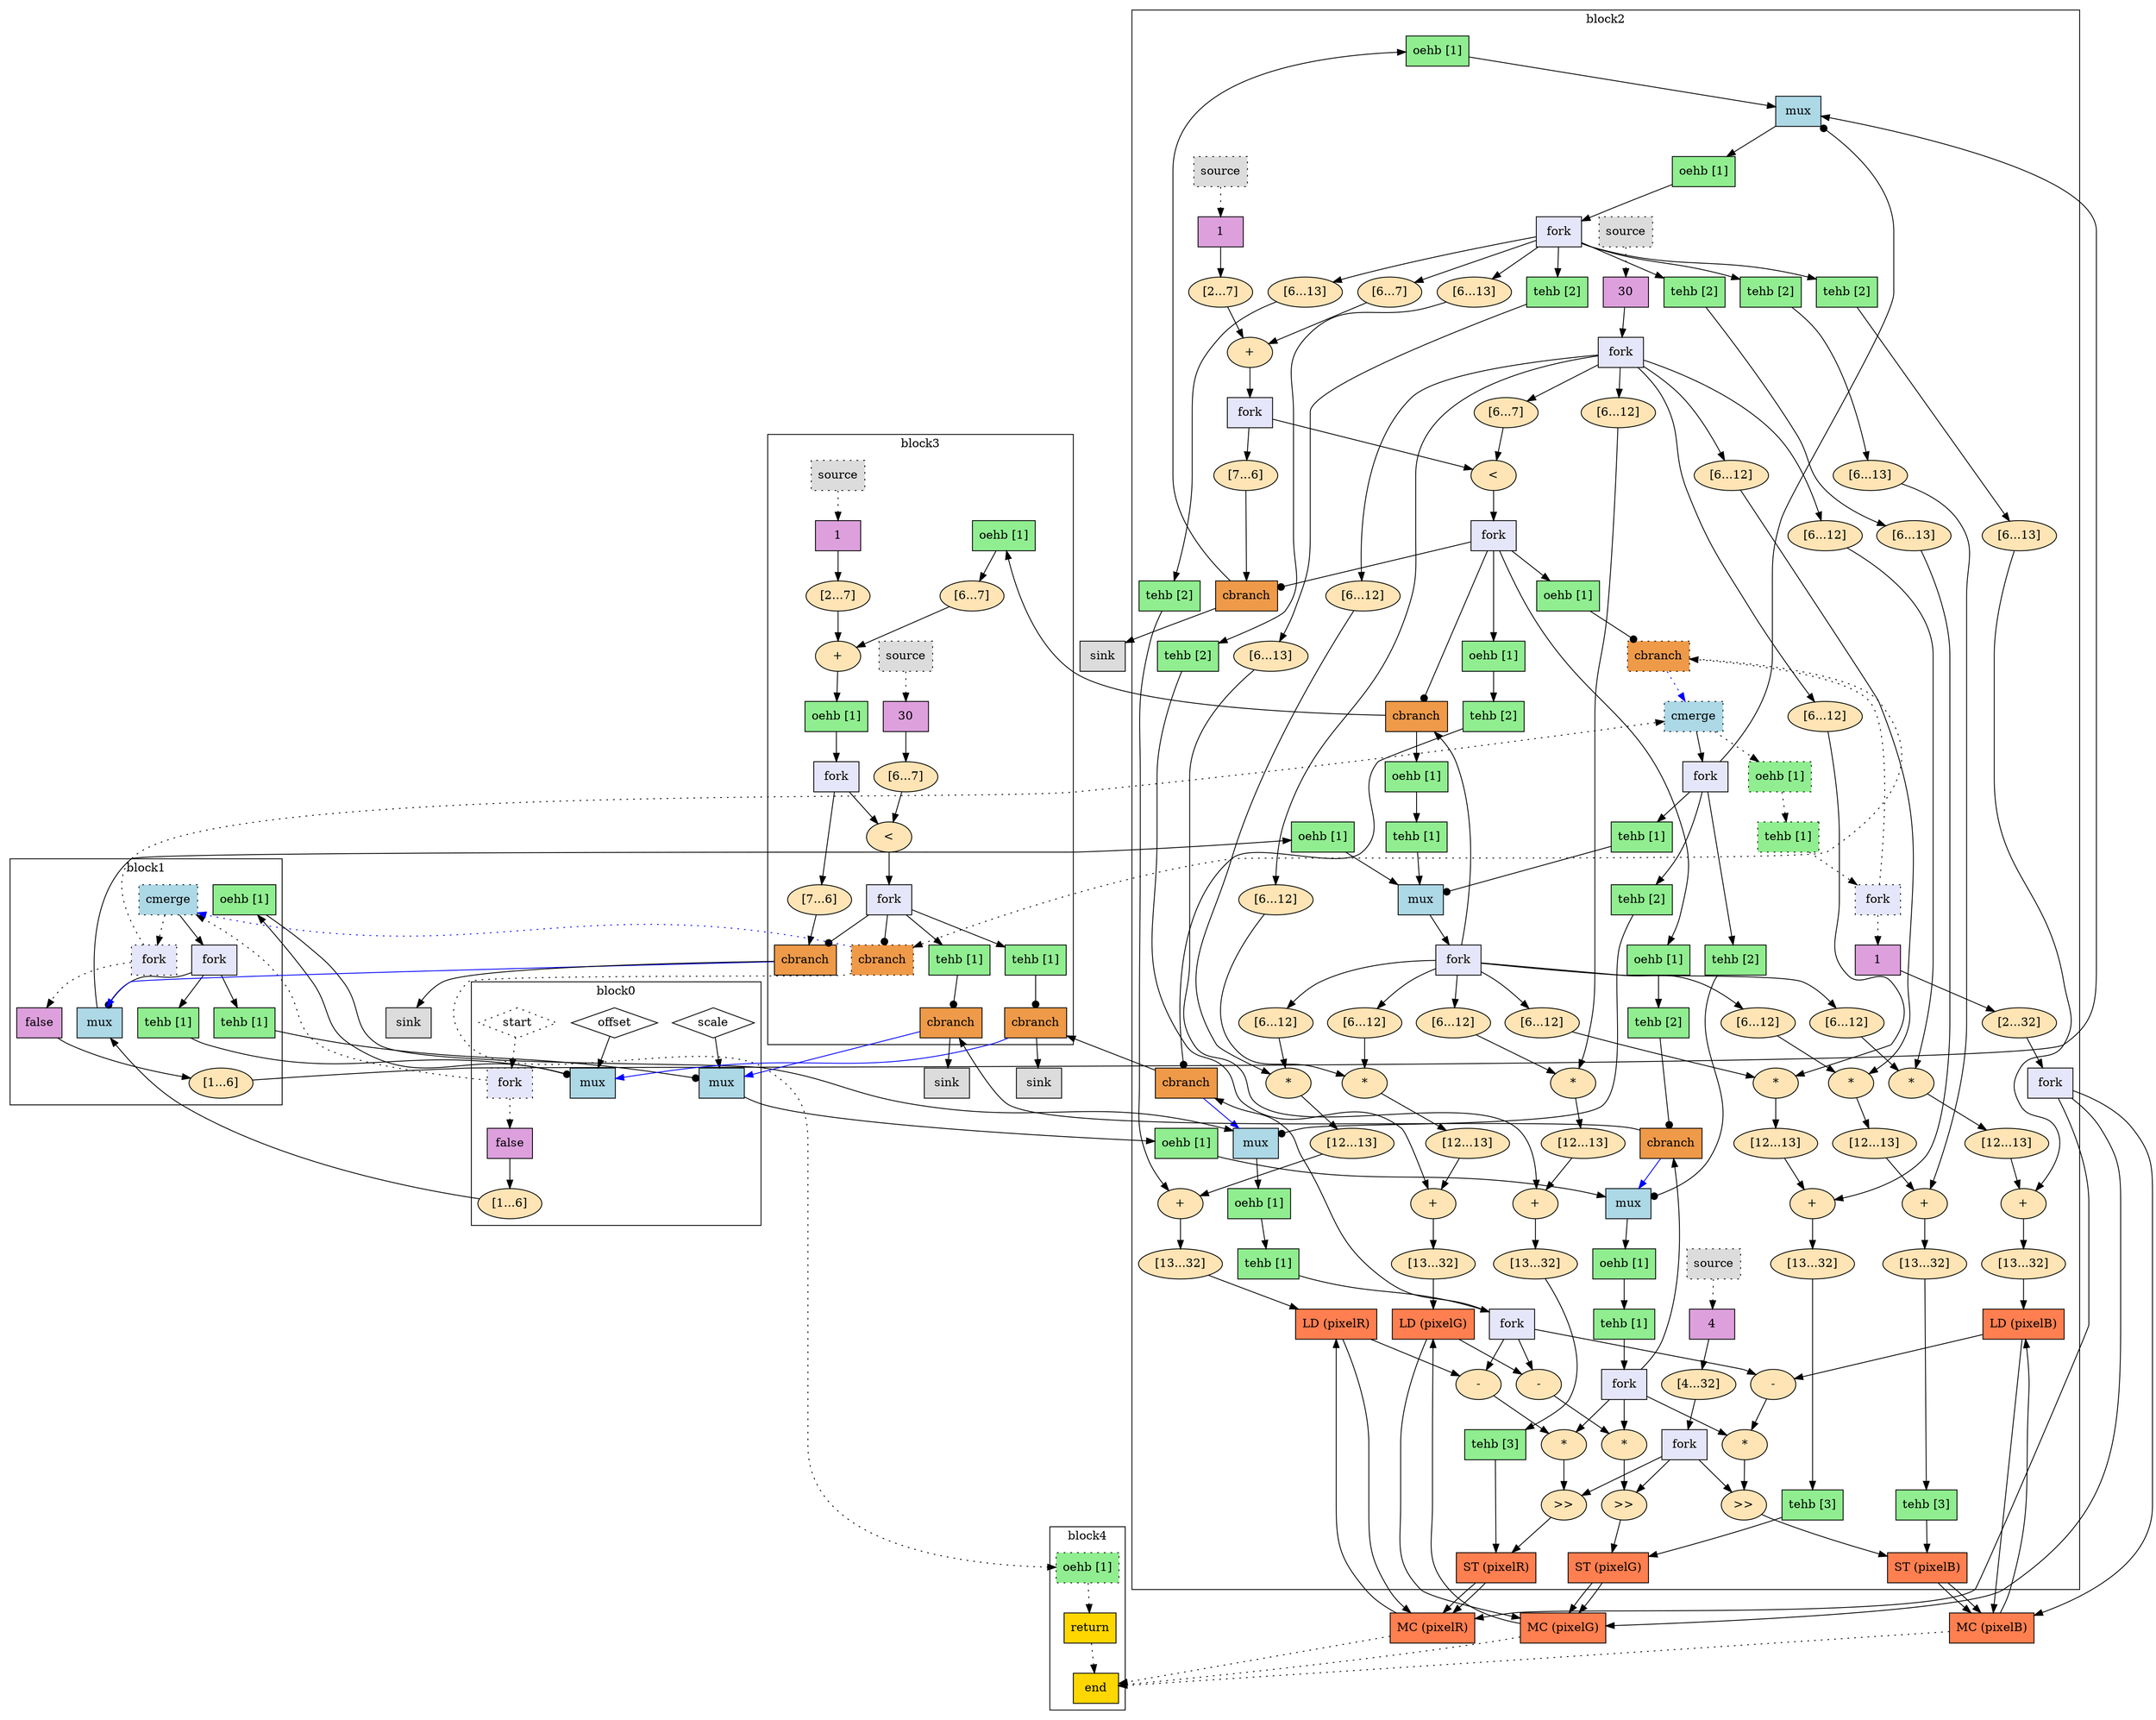 Digraph G {
  splines=spline;
  compound=true; // Allow edges between clusters
  // Units/Channels in BB 0
  subgraph "cluster0" {
    label="block0"
    // Units from function arguments
    "offset" [mlir_op="handshake.func", shape=diamond, label="offset", style="solid", ]
    "scale" [mlir_op="handshake.func", shape=diamond, label="scale", style="solid", ]
    "start" [mlir_op="handshake.func", shape=diamond, label="start", style="dotted", ]
    // Units in BB 0
    "fork0" [mlir_op="handshake.fork", label="fork", fillcolor=lavender, shape="box", style="filled, dotted", ]
    "constant0" [mlir_op="handshake.constant", label="false", fillcolor=plum, shape="box", style="filled", ]
    "extsi8" [mlir_op="arith.extsi", label="[1...6]", fillcolor=moccasin, shape="oval", style="filled", ]
    // Channels from function arguments
    "offset" -> "mux1" [style="solid", dir="both", arrowtail="none", arrowhead="normal", ]
    "scale" -> "mux2" [style="solid", dir="both", arrowtail="none", arrowhead="normal", ]
    "start" -> "fork0" [style="dotted", dir="both", arrowtail="none", arrowhead="normal", ]
    // Channels in BB 0
    "fork0" -> "constant0" [style="dotted", dir="both", arrowtail="none", arrowhead="normal", ]
    "constant0" -> "extsi8" [style="solid", dir="both", arrowtail="none", arrowhead="normal", ]
  }
  // Units/Channels in BB 1
  subgraph "cluster1" {
    label="block1"
    // Units in BB 1
    "mux7" [mlir_op="handshake.mux", label="mux", fillcolor=lightblue, shape="box", style="filled", ]
    "tehb1" [mlir_op="handshake.tehb", label="tehb [1]", fillcolor=lightgreen, shape="box", style="filled", ]
    "mux1" [mlir_op="handshake.mux", label="mux", fillcolor=lightblue, shape="box", style="filled", ]
    "tehb0" [mlir_op="handshake.tehb", label="tehb [1]", fillcolor=lightgreen, shape="box", style="filled", ]
    "mux2" [mlir_op="handshake.mux", label="mux", fillcolor=lightblue, shape="box", style="filled", ]
    "control_merge4" [mlir_op="handshake.control_merge", label="cmerge", fillcolor=lightblue, shape="box", style="filled, dotted", ]
    "fork1" [mlir_op="handshake.fork", label="fork", fillcolor=lavender, shape="box", style="filled", ]
    "fork2" [mlir_op="handshake.fork", label="fork", fillcolor=lavender, shape="box", style="filled, dotted", ]
    "constant1" [mlir_op="handshake.constant", label="false", fillcolor=plum, shape="box", style="filled", ]
    "extsi9" [mlir_op="arith.extsi", label="[1...6]", fillcolor=moccasin, shape="oval", style="filled", ]
    "oehb0" [mlir_op="handshake.oehb", label="oehb [1]", fillcolor=lightgreen, shape="box", style="filled", ]
    // Channels in BB 1
    "tehb1" -> "mux1" [style="solid", dir="both", arrowtail="none", arrowhead="dot", ]
    "mux1" -> "oehb0" [style="solid", dir="both", arrowtail="none", arrowhead="normal", ]
    "tehb0" -> "mux2" [style="solid", dir="both", arrowtail="none", arrowhead="dot", ]
    "control_merge4" -> "fork2" [style="dotted", dir="both", arrowtail="none", arrowhead="normal", ]
    "control_merge4" -> "fork1" [style="solid", dir="both", arrowtail="none", arrowhead="normal", ]
    "fork1" -> "mux7" [style="solid", dir="both", arrowtail="none", arrowhead="dot", ]
    "fork1" -> "tehb0" [style="solid", dir="both", arrowtail="none", arrowhead="normal", ]
    "fork1" -> "tehb1" [style="solid", dir="both", arrowtail="none", arrowhead="normal", ]
    "fork2" -> "constant1" [style="dotted", dir="both", arrowtail="none", arrowhead="normal", ]
    "constant1" -> "extsi9" [style="solid", dir="both", arrowtail="none", arrowhead="normal", ]
  }
  // Units/Channels in BB 2
  subgraph "cluster2" {
    label="block2"
    // Units in BB 2
    "oehb10" [mlir_op="handshake.oehb", label="oehb [1]", fillcolor=lightgreen, shape="box", style="filled", ]
    "mux8" [mlir_op="handshake.mux", label="mux", fillcolor=lightblue, shape="box", style="filled", ]
    "oehb3" [mlir_op="handshake.oehb", label="oehb [1]", fillcolor=lightgreen, shape="box", style="filled", ]
    "fork3" [mlir_op="handshake.fork", label="fork", fillcolor=lavender, shape="box", style="filled", ]
    "tehb2" [mlir_op="handshake.tehb", label="tehb [2]", fillcolor=lightgreen, shape="box", style="filled", ]
    "extsi10" [mlir_op="arith.extsi", label="[6...13]", fillcolor=moccasin, shape="oval", style="filled", ]
    "extsi11" [mlir_op="arith.extsi", label="[6...13]", fillcolor=moccasin, shape="oval", style="filled", ]
    "tehb3" [mlir_op="handshake.tehb", label="tehb [2]", fillcolor=lightgreen, shape="box", style="filled", ]
    "extsi12" [mlir_op="arith.extsi", label="[6...13]", fillcolor=moccasin, shape="oval", style="filled", ]
    "tehb4" [mlir_op="handshake.tehb", label="tehb [2]", fillcolor=lightgreen, shape="box", style="filled", ]
    "extsi13" [mlir_op="arith.extsi", label="[6...13]", fillcolor=moccasin, shape="oval", style="filled", ]
    "tehb5" [mlir_op="handshake.tehb", label="tehb [2]", fillcolor=lightgreen, shape="box", style="filled", ]
    "extsi14" [mlir_op="arith.extsi", label="[6...13]", fillcolor=moccasin, shape="oval", style="filled", ]
    "extsi15" [mlir_op="arith.extsi", label="[6...13]", fillcolor=moccasin, shape="oval", style="filled", ]
    "extsi16" [mlir_op="arith.extsi", label="[6...7]", fillcolor=moccasin, shape="oval", style="filled", ]
    "tehb13" [mlir_op="handshake.tehb", label="tehb [2]", fillcolor=lightgreen, shape="box", style="filled", ]
    "mux4" [mlir_op="handshake.mux", label="mux", fillcolor=lightblue, shape="box", style="filled", ]
    "oehb4" [mlir_op="handshake.oehb", label="oehb [1]", fillcolor=lightgreen, shape="box", style="filled", ]
    "tehb8" [mlir_op="handshake.tehb", label="tehb [1]", fillcolor=lightgreen, shape="box", style="filled", ]
    "fork4" [mlir_op="handshake.fork", label="fork", fillcolor=lavender, shape="box", style="filled", ]
    "oehb1" [mlir_op="handshake.oehb", label="oehb [1]", fillcolor=lightgreen, shape="box", style="filled", ]
    "tehb12" [mlir_op="handshake.tehb", label="tehb [2]", fillcolor=lightgreen, shape="box", style="filled", ]
    "mux5" [mlir_op="handshake.mux", label="mux", fillcolor=lightblue, shape="box", style="filled", ]
    "oehb5" [mlir_op="handshake.oehb", label="oehb [1]", fillcolor=lightgreen, shape="box", style="filled", ]
    "tehb9" [mlir_op="handshake.tehb", label="tehb [1]", fillcolor=lightgreen, shape="box", style="filled", ]
    "fork5" [mlir_op="handshake.fork", label="fork", fillcolor=lavender, shape="box", style="filled", ]
    "oehb2" [mlir_op="handshake.oehb", label="oehb [1]", fillcolor=lightgreen, shape="box", style="filled", ]
    "tehb11" [mlir_op="handshake.tehb", label="tehb [1]", fillcolor=lightgreen, shape="box", style="filled", ]
    "oehb11" [mlir_op="handshake.oehb", label="oehb [1]", fillcolor=lightgreen, shape="box", style="filled", ]
    "tehb19" [mlir_op="handshake.tehb", label="tehb [1]", fillcolor=lightgreen, shape="box", style="filled", ]
    "mux9" [mlir_op="handshake.mux", label="mux", fillcolor=lightblue, shape="box", style="filled", ]
    "fork6" [mlir_op="handshake.fork", label="fork", fillcolor=lavender, shape="box", style="filled", ]
    "extsi17" [mlir_op="arith.extsi", label="[6...12]", fillcolor=moccasin, shape="oval", style="filled", ]
    "extsi18" [mlir_op="arith.extsi", label="[6...12]", fillcolor=moccasin, shape="oval", style="filled", ]
    "extsi19" [mlir_op="arith.extsi", label="[6...12]", fillcolor=moccasin, shape="oval", style="filled", ]
    "extsi20" [mlir_op="arith.extsi", label="[6...12]", fillcolor=moccasin, shape="oval", style="filled", ]
    "extsi21" [mlir_op="arith.extsi", label="[6...12]", fillcolor=moccasin, shape="oval", style="filled", ]
    "extsi22" [mlir_op="arith.extsi", label="[6...12]", fillcolor=moccasin, shape="oval", style="filled", ]
    "control_merge5" [mlir_op="handshake.control_merge", label="cmerge", fillcolor=lightblue, shape="box", style="filled, dotted", ]
    "fork7" [mlir_op="handshake.fork", label="fork", fillcolor=lavender, shape="box", style="filled", ]
    "oehb6" [mlir_op="handshake.oehb", label="oehb [1]", fillcolor=lightgreen, shape="box", style="filled, dotted", ]
    "tehb10" [mlir_op="handshake.tehb", label="tehb [1]", fillcolor=lightgreen, shape="box", style="filled, dotted", ]
    "fork8" [mlir_op="handshake.fork", label="fork", fillcolor=lavender, shape="box", style="filled, dotted", ]
    "constant2" [mlir_op="handshake.constant", label="1", fillcolor=plum, shape="box", style="filled", ]
    "extsi2" [mlir_op="arith.extsi", label="[2...32]", fillcolor=moccasin, shape="oval", style="filled", ]
    "fork9" [mlir_op="handshake.fork", label="fork", fillcolor=lavender, shape="box", style="filled", ]
    "source0" [mlir_op="handshake.source", label="source", fillcolor=gainsboro, shape="box", style="filled, dotted", ]
    "constant3" [mlir_op="handshake.constant", label="4", fillcolor=plum, shape="box", style="filled", ]
    "extsi3" [mlir_op="arith.extsi", label="[4...32]", fillcolor=moccasin, shape="oval", style="filled", ]
    "fork10" [mlir_op="handshake.fork", label="fork", fillcolor=lavender, shape="box", style="filled", ]
    "source1" [mlir_op="handshake.source", label="source", fillcolor=gainsboro, shape="box", style="filled, dotted", ]
    "constant10" [mlir_op="handshake.constant", label="30", fillcolor=plum, shape="box", style="filled", ]
    "fork11" [mlir_op="handshake.fork", label="fork", fillcolor=lavender, shape="box", style="filled", ]
    "extsi23" [mlir_op="arith.extsi", label="[6...12]", fillcolor=moccasin, shape="oval", style="filled", ]
    "extsi24" [mlir_op="arith.extsi", label="[6...12]", fillcolor=moccasin, shape="oval", style="filled", ]
    "extsi25" [mlir_op="arith.extsi", label="[6...12]", fillcolor=moccasin, shape="oval", style="filled", ]
    "extsi26" [mlir_op="arith.extsi", label="[6...12]", fillcolor=moccasin, shape="oval", style="filled", ]
    "extsi27" [mlir_op="arith.extsi", label="[6...12]", fillcolor=moccasin, shape="oval", style="filled", ]
    "extsi28" [mlir_op="arith.extsi", label="[6...12]", fillcolor=moccasin, shape="oval", style="filled", ]
    "extsi29" [mlir_op="arith.extsi", label="[6...7]", fillcolor=moccasin, shape="oval", style="filled", ]
    "source2" [mlir_op="handshake.source", label="source", fillcolor=gainsboro, shape="box", style="filled, dotted", ]
    "constant11" [mlir_op="handshake.constant", label="1", fillcolor=plum, shape="box", style="filled", ]
    "extsi30" [mlir_op="arith.extsi", label="[2...7]", fillcolor=moccasin, shape="oval", style="filled", ]
    "muli9" [mlir_op="arith.muli", label="*", fillcolor=moccasin, shape="oval", style="filled", ]
    "extsi31" [mlir_op="arith.extsi", label="[12...13]", fillcolor=moccasin, shape="oval", style="filled", ]
    "tehb7" [mlir_op="handshake.tehb", label="tehb [2]", fillcolor=lightgreen, shape="box", style="filled", ]
    "addi8" [mlir_op="arith.addi", label="+", fillcolor=moccasin, shape="oval", style="filled", ]
    "extsi32" [mlir_op="arith.extsi", label="[13...32]", fillcolor=moccasin, shape="oval", style="filled", ]
    "mc_load2" [mlir_op="handshake.mc_load", label="LD (pixelR)", fillcolor=coral, shape="box", style="filled", ]
    "subi0" [mlir_op="arith.subi", label="-", fillcolor=moccasin, shape="oval", style="filled", ]
    "muli0" [mlir_op="arith.muli", label="*", fillcolor=moccasin, shape="oval", style="filled", ]
    "shrsi0" [mlir_op="arith.shrsi", label=">>", fillcolor=moccasin, shape="oval", style="filled", ]
    "muli10" [mlir_op="arith.muli", label="*", fillcolor=moccasin, shape="oval", style="filled", ]
    "extsi33" [mlir_op="arith.extsi", label="[12...13]", fillcolor=moccasin, shape="oval", style="filled", ]
    "addi9" [mlir_op="arith.addi", label="+", fillcolor=moccasin, shape="oval", style="filled", ]
    "extsi34" [mlir_op="arith.extsi", label="[13...32]", fillcolor=moccasin, shape="oval", style="filled", ]
    "tehb14" [mlir_op="handshake.tehb", label="tehb [3]", fillcolor=lightgreen, shape="box", style="filled", ]
    "mc_store2" [mlir_op="handshake.mc_store", label="ST (pixelR)", fillcolor=coral, shape="box", style="filled", ]
    "muli11" [mlir_op="arith.muli", label="*", fillcolor=moccasin, shape="oval", style="filled", ]
    "extsi35" [mlir_op="arith.extsi", label="[12...13]", fillcolor=moccasin, shape="oval", style="filled", ]
    "addi10" [mlir_op="arith.addi", label="+", fillcolor=moccasin, shape="oval", style="filled", ]
    "extsi36" [mlir_op="arith.extsi", label="[13...32]", fillcolor=moccasin, shape="oval", style="filled", ]
    "mc_load0" [mlir_op="handshake.mc_load", label="LD (pixelB)", fillcolor=coral, shape="box", style="filled", ]
    "subi1" [mlir_op="arith.subi", label="-", fillcolor=moccasin, shape="oval", style="filled", ]
    "muli1" [mlir_op="arith.muli", label="*", fillcolor=moccasin, shape="oval", style="filled", ]
    "shrsi1" [mlir_op="arith.shrsi", label=">>", fillcolor=moccasin, shape="oval", style="filled", ]
    "muli12" [mlir_op="arith.muli", label="*", fillcolor=moccasin, shape="oval", style="filled", ]
    "extsi37" [mlir_op="arith.extsi", label="[12...13]", fillcolor=moccasin, shape="oval", style="filled", ]
    "addi11" [mlir_op="arith.addi", label="+", fillcolor=moccasin, shape="oval", style="filled", ]
    "extsi38" [mlir_op="arith.extsi", label="[13...32]", fillcolor=moccasin, shape="oval", style="filled", ]
    "tehb15" [mlir_op="handshake.tehb", label="tehb [3]", fillcolor=lightgreen, shape="box", style="filled", ]
    "mc_store0" [mlir_op="handshake.mc_store", label="ST (pixelB)", fillcolor=coral, shape="box", style="filled", ]
    "muli13" [mlir_op="arith.muli", label="*", fillcolor=moccasin, shape="oval", style="filled", ]
    "extsi39" [mlir_op="arith.extsi", label="[12...13]", fillcolor=moccasin, shape="oval", style="filled", ]
    "tehb6" [mlir_op="handshake.tehb", label="tehb [2]", fillcolor=lightgreen, shape="box", style="filled", ]
    "addi12" [mlir_op="arith.addi", label="+", fillcolor=moccasin, shape="oval", style="filled", ]
    "extsi40" [mlir_op="arith.extsi", label="[13...32]", fillcolor=moccasin, shape="oval", style="filled", ]
    "mc_load1" [mlir_op="handshake.mc_load", label="LD (pixelG)", fillcolor=coral, shape="box", style="filled", ]
    "subi2" [mlir_op="arith.subi", label="-", fillcolor=moccasin, shape="oval", style="filled", ]
    "muli2" [mlir_op="arith.muli", label="*", fillcolor=moccasin, shape="oval", style="filled", ]
    "shrsi2" [mlir_op="arith.shrsi", label=">>", fillcolor=moccasin, shape="oval", style="filled", ]
    "muli14" [mlir_op="arith.muli", label="*", fillcolor=moccasin, shape="oval", style="filled", ]
    "extsi41" [mlir_op="arith.extsi", label="[12...13]", fillcolor=moccasin, shape="oval", style="filled", ]
    "addi13" [mlir_op="arith.addi", label="+", fillcolor=moccasin, shape="oval", style="filled", ]
    "extsi42" [mlir_op="arith.extsi", label="[13...32]", fillcolor=moccasin, shape="oval", style="filled", ]
    "tehb16" [mlir_op="handshake.tehb", label="tehb [3]", fillcolor=lightgreen, shape="box", style="filled", ]
    "mc_store1" [mlir_op="handshake.mc_store", label="ST (pixelG)", fillcolor=coral, shape="box", style="filled", ]
    "addi14" [mlir_op="arith.addi", label="+", fillcolor=moccasin, shape="oval", style="filled", ]
    "fork12" [mlir_op="handshake.fork", label="fork", fillcolor=lavender, shape="box", style="filled", ]
    "trunci0" [mlir_op="arith.trunci", label="[7...6]", fillcolor=moccasin, shape="oval", style="filled", ]
    "cmpi2" [mlir_op="arith.cmpi<", label="<", fillcolor=moccasin, shape="oval", style="filled", ]
    "fork13" [mlir_op="handshake.fork", label="fork", fillcolor=lavender, shape="box", style="filled", ]
    "cond_br0" [mlir_op="handshake.cond_br", label="cbranch", fillcolor=tan2, shape="box", style="filled", ]
    "oehb7" [mlir_op="handshake.oehb", label="oehb [1]", fillcolor=lightgreen, shape="box", style="filled", ]
    "tehb17" [mlir_op="handshake.tehb", label="tehb [2]", fillcolor=lightgreen, shape="box", style="filled", ]
    "cond_br3" [mlir_op="handshake.cond_br", label="cbranch", fillcolor=tan2, shape="box", style="filled", ]
    "oehb8" [mlir_op="handshake.oehb", label="oehb [1]", fillcolor=lightgreen, shape="box", style="filled", ]
    "tehb18" [mlir_op="handshake.tehb", label="tehb [2]", fillcolor=lightgreen, shape="box", style="filled", ]
    "cond_br4" [mlir_op="handshake.cond_br", label="cbranch", fillcolor=tan2, shape="box", style="filled", ]
    "cond_br1" [mlir_op="handshake.cond_br", label="cbranch", fillcolor=tan2, shape="box", style="filled", ]
    "oehb9" [mlir_op="handshake.oehb", label="oehb [1]", fillcolor=lightgreen, shape="box", style="filled", ]
    "cond_br6" [mlir_op="handshake.cond_br", label="cbranch", fillcolor=tan2, shape="box", style="filled, dotted", ]
    // Channels in BB 2
    "oehb10" -> "mux8" [style="solid", dir="both", arrowtail="none", arrowhead="normal", ]
    "mux8" -> "oehb3" [style="solid", dir="both", arrowtail="none", arrowhead="normal", ]
    "oehb3" -> "fork3" [style="solid", dir="both", arrowtail="none", arrowhead="normal", ]
    "fork3" -> "tehb2" [style="solid", dir="both", arrowtail="none", arrowhead="normal", ]
    "fork3" -> "extsi11" [style="solid", dir="both", arrowtail="none", arrowhead="normal", ]
    "fork3" -> "tehb3" [style="solid", dir="both", arrowtail="none", arrowhead="normal", ]
    "fork3" -> "tehb4" [style="solid", dir="both", arrowtail="none", arrowhead="normal", ]
    "fork3" -> "tehb5" [style="solid", dir="both", arrowtail="none", arrowhead="normal", ]
    "fork3" -> "extsi15" [style="solid", dir="both", arrowtail="none", arrowhead="normal", ]
    "fork3" -> "extsi16" [style="solid", dir="both", arrowtail="none", arrowhead="normal", ]
    "tehb2" -> "extsi10" [style="solid", dir="both", arrowtail="none", arrowhead="normal", ]
    "extsi10" -> "addi13" [style="solid", dir="both", arrowtail="none", arrowhead="normal", ]
    "extsi11" -> "tehb6" [style="solid", dir="both", arrowtail="none", arrowhead="normal", ]
    "tehb3" -> "extsi12" [style="solid", dir="both", arrowtail="none", arrowhead="normal", ]
    "extsi12" -> "addi11" [style="solid", dir="both", arrowtail="none", arrowhead="normal", ]
    "tehb4" -> "extsi13" [style="solid", dir="both", arrowtail="none", arrowhead="normal", ]
    "extsi13" -> "addi10" [style="solid", dir="both", arrowtail="none", arrowhead="normal", ]
    "tehb5" -> "extsi14" [style="solid", dir="both", arrowtail="none", arrowhead="normal", ]
    "extsi14" -> "addi9" [style="solid", dir="both", arrowtail="none", arrowhead="normal", ]
    "extsi15" -> "tehb7" [style="solid", dir="both", arrowtail="none", arrowhead="normal", ]
    "extsi16" -> "addi14" [style="solid", dir="both", arrowtail="none", arrowhead="normal", ]
    "tehb13" -> "mux4" [style="solid", dir="both", arrowtail="none", arrowhead="dot", ]
    "mux4" -> "oehb4" [style="solid", dir="both", arrowtail="none", arrowhead="normal", ]
    "oehb4" -> "tehb8" [style="solid", dir="both", arrowtail="none", arrowhead="normal", ]
    "tehb8" -> "fork4" [style="solid", dir="both", arrowtail="none", arrowhead="normal", ]
    "fork4" -> "cond_br3" [style="solid", dir="both", arrowtail="none", arrowhead="normal", ]
    "fork4" -> "subi2" [style="solid", dir="both", arrowtail="none", arrowhead="normal", ]
    "fork4" -> "subi1" [style="solid", dir="both", arrowtail="none", arrowhead="normal", ]
    "fork4" -> "subi0" [style="solid", dir="both", arrowtail="none", arrowhead="normal", ]
    "oehb1" -> "mux5" [style="solid", dir="both", arrowtail="none", arrowhead="normal", ]
    "tehb12" -> "mux5" [style="solid", dir="both", arrowtail="none", arrowhead="dot", ]
    "mux5" -> "oehb5" [style="solid", dir="both", arrowtail="none", arrowhead="normal", ]
    "oehb5" -> "tehb9" [style="solid", dir="both", arrowtail="none", arrowhead="normal", ]
    "tehb9" -> "fork5" [style="solid", dir="both", arrowtail="none", arrowhead="normal", ]
    "fork5" -> "cond_br4" [style="solid", dir="both", arrowtail="none", arrowhead="normal", ]
    "fork5" -> "muli2" [style="solid", dir="both", arrowtail="none", arrowhead="normal", ]
    "fork5" -> "muli1" [style="solid", dir="both", arrowtail="none", arrowhead="normal", ]
    "fork5" -> "muli0" [style="solid", dir="both", arrowtail="none", arrowhead="normal", ]
    "oehb2" -> "mux9" [style="solid", dir="both", arrowtail="none", arrowhead="normal", ]
    "tehb11" -> "mux9" [style="solid", dir="both", arrowtail="none", arrowhead="dot", ]
    "oehb11" -> "tehb19" [style="solid", dir="both", arrowtail="none", arrowhead="normal", ]
    "tehb19" -> "mux9" [style="solid", dir="both", arrowtail="none", arrowhead="normal", ]
    "mux9" -> "fork6" [style="solid", dir="both", arrowtail="none", arrowhead="normal", ]
    "fork6" -> "cond_br1" [style="solid", dir="both", arrowtail="none", arrowhead="normal", ]
    "fork6" -> "extsi17" [style="solid", dir="both", arrowtail="none", arrowhead="normal", ]
    "fork6" -> "extsi18" [style="solid", dir="both", arrowtail="none", arrowhead="normal", ]
    "fork6" -> "extsi19" [style="solid", dir="both", arrowtail="none", arrowhead="normal", ]
    "fork6" -> "extsi20" [style="solid", dir="both", arrowtail="none", arrowhead="normal", ]
    "fork6" -> "extsi21" [style="solid", dir="both", arrowtail="none", arrowhead="normal", ]
    "fork6" -> "extsi22" [style="solid", dir="both", arrowtail="none", arrowhead="normal", ]
    "extsi17" -> "muli14" [style="solid", dir="both", arrowtail="none", arrowhead="normal", ]
    "extsi18" -> "muli13" [style="solid", dir="both", arrowtail="none", arrowhead="normal", ]
    "extsi19" -> "muli12" [style="solid", dir="both", arrowtail="none", arrowhead="normal", ]
    "extsi20" -> "muli11" [style="solid", dir="both", arrowtail="none", arrowhead="normal", ]
    "extsi21" -> "muli10" [style="solid", dir="both", arrowtail="none", arrowhead="normal", ]
    "extsi22" -> "muli9" [style="solid", dir="both", arrowtail="none", arrowhead="normal", ]
    "control_merge5" -> "oehb6" [style="dotted", dir="both", arrowtail="none", arrowhead="normal", ]
    "control_merge5" -> "fork7" [style="solid", dir="both", arrowtail="none", arrowhead="normal", ]
    "fork7" -> "tehb11" [style="solid", dir="both", arrowtail="none", arrowhead="normal", ]
    "fork7" -> "mux8" [style="solid", dir="both", arrowtail="none", arrowhead="dot", ]
    "fork7" -> "tehb12" [style="solid", dir="both", arrowtail="none", arrowhead="normal", ]
    "fork7" -> "tehb13" [style="solid", dir="both", arrowtail="none", arrowhead="normal", ]
    "oehb6" -> "tehb10" [style="dotted", dir="both", arrowtail="none", arrowhead="normal", ]
    "tehb10" -> "fork8" [style="dotted", dir="both", arrowtail="none", arrowhead="normal", ]
    "fork8" -> "cond_br6" [style="dotted", dir="both", arrowtail="none", arrowhead="normal", ]
    "fork8" -> "constant2" [style="dotted", dir="both", arrowtail="none", arrowhead="normal", ]
    "constant2" -> "extsi2" [style="solid", dir="both", arrowtail="none", arrowhead="normal", ]
    "extsi2" -> "fork9" [style="solid", dir="both", arrowtail="none", arrowhead="normal", ]
    "source0" -> "constant3" [style="dotted", dir="both", arrowtail="none", arrowhead="normal", ]
    "constant3" -> "extsi3" [style="solid", dir="both", arrowtail="none", arrowhead="normal", ]
    "extsi3" -> "fork10" [style="solid", dir="both", arrowtail="none", arrowhead="normal", ]
    "fork10" -> "shrsi0" [style="solid", dir="both", arrowtail="none", arrowhead="normal", ]
    "fork10" -> "shrsi1" [style="solid", dir="both", arrowtail="none", arrowhead="normal", ]
    "fork10" -> "shrsi2" [style="solid", dir="both", arrowtail="none", arrowhead="normal", ]
    "source1" -> "constant10" [style="dotted", dir="both", arrowtail="none", arrowhead="normal", ]
    "constant10" -> "fork11" [style="solid", dir="both", arrowtail="none", arrowhead="normal", ]
    "fork11" -> "extsi23" [style="solid", dir="both", arrowtail="none", arrowhead="normal", ]
    "fork11" -> "extsi24" [style="solid", dir="both", arrowtail="none", arrowhead="normal", ]
    "fork11" -> "extsi25" [style="solid", dir="both", arrowtail="none", arrowhead="normal", ]
    "fork11" -> "extsi26" [style="solid", dir="both", arrowtail="none", arrowhead="normal", ]
    "fork11" -> "extsi27" [style="solid", dir="both", arrowtail="none", arrowhead="normal", ]
    "fork11" -> "extsi28" [style="solid", dir="both", arrowtail="none", arrowhead="normal", ]
    "fork11" -> "extsi29" [style="solid", dir="both", arrowtail="none", arrowhead="normal", ]
    "extsi23" -> "muli14" [style="solid", dir="both", arrowtail="none", arrowhead="normal", ]
    "extsi24" -> "muli13" [style="solid", dir="both", arrowtail="none", arrowhead="normal", ]
    "extsi25" -> "muli12" [style="solid", dir="both", arrowtail="none", arrowhead="normal", ]
    "extsi26" -> "muli11" [style="solid", dir="both", arrowtail="none", arrowhead="normal", ]
    "extsi27" -> "muli10" [style="solid", dir="both", arrowtail="none", arrowhead="normal", ]
    "extsi28" -> "muli9" [style="solid", dir="both", arrowtail="none", arrowhead="normal", ]
    "extsi29" -> "cmpi2" [style="solid", dir="both", arrowtail="none", arrowhead="normal", ]
    "source2" -> "constant11" [style="dotted", dir="both", arrowtail="none", arrowhead="normal", ]
    "constant11" -> "extsi30" [style="solid", dir="both", arrowtail="none", arrowhead="normal", ]
    "extsi30" -> "addi14" [style="solid", dir="both", arrowtail="none", arrowhead="normal", ]
    "muli9" -> "extsi31" [style="solid", dir="both", arrowtail="none", arrowhead="normal", ]
    "extsi31" -> "addi8" [style="solid", dir="both", arrowtail="none", arrowhead="normal", ]
    "tehb7" -> "addi8" [style="solid", dir="both", arrowtail="none", arrowhead="normal", ]
    "addi8" -> "extsi32" [style="solid", dir="both", arrowtail="none", arrowhead="normal", ]
    "extsi32" -> "mc_load2" [style="solid", dir="both", arrowtail="none", arrowhead="normal", ]
    "mc_load2" -> "subi0" [style="solid", dir="both", arrowtail="none", arrowhead="normal", ]
    "subi0" -> "muli0" [style="solid", dir="both", arrowtail="none", arrowhead="normal", ]
    "muli0" -> "shrsi0" [style="solid", dir="both", arrowtail="none", arrowhead="normal", ]
    "shrsi0" -> "mc_store2" [style="solid", dir="both", arrowtail="none", arrowhead="normal", ]
    "muli10" -> "extsi33" [style="solid", dir="both", arrowtail="none", arrowhead="normal", ]
    "extsi33" -> "addi9" [style="solid", dir="both", arrowtail="none", arrowhead="normal", ]
    "addi9" -> "extsi34" [style="solid", dir="both", arrowtail="none", arrowhead="normal", ]
    "extsi34" -> "tehb14" [style="solid", dir="both", arrowtail="none", arrowhead="normal", ]
    "tehb14" -> "mc_store2" [style="solid", dir="both", arrowtail="none", arrowhead="normal", ]
    "muli11" -> "extsi35" [style="solid", dir="both", arrowtail="none", arrowhead="normal", ]
    "extsi35" -> "addi10" [style="solid", dir="both", arrowtail="none", arrowhead="normal", ]
    "addi10" -> "extsi36" [style="solid", dir="both", arrowtail="none", arrowhead="normal", ]
    "extsi36" -> "mc_load0" [style="solid", dir="both", arrowtail="none", arrowhead="normal", ]
    "mc_load0" -> "subi1" [style="solid", dir="both", arrowtail="none", arrowhead="normal", ]
    "subi1" -> "muli1" [style="solid", dir="both", arrowtail="none", arrowhead="normal", ]
    "muli1" -> "shrsi1" [style="solid", dir="both", arrowtail="none", arrowhead="normal", ]
    "shrsi1" -> "mc_store0" [style="solid", dir="both", arrowtail="none", arrowhead="normal", ]
    "muli12" -> "extsi37" [style="solid", dir="both", arrowtail="none", arrowhead="normal", ]
    "extsi37" -> "addi11" [style="solid", dir="both", arrowtail="none", arrowhead="normal", ]
    "addi11" -> "extsi38" [style="solid", dir="both", arrowtail="none", arrowhead="normal", ]
    "extsi38" -> "tehb15" [style="solid", dir="both", arrowtail="none", arrowhead="normal", ]
    "tehb15" -> "mc_store0" [style="solid", dir="both", arrowtail="none", arrowhead="normal", ]
    "muli13" -> "extsi39" [style="solid", dir="both", arrowtail="none", arrowhead="normal", ]
    "extsi39" -> "addi12" [style="solid", dir="both", arrowtail="none", arrowhead="normal", ]
    "tehb6" -> "addi12" [style="solid", dir="both", arrowtail="none", arrowhead="normal", ]
    "addi12" -> "extsi40" [style="solid", dir="both", arrowtail="none", arrowhead="normal", ]
    "extsi40" -> "mc_load1" [style="solid", dir="both", arrowtail="none", arrowhead="normal", ]
    "mc_load1" -> "subi2" [style="solid", dir="both", arrowtail="none", arrowhead="normal", ]
    "subi2" -> "muli2" [style="solid", dir="both", arrowtail="none", arrowhead="normal", ]
    "muli2" -> "shrsi2" [style="solid", dir="both", arrowtail="none", arrowhead="normal", ]
    "shrsi2" -> "mc_store1" [style="solid", dir="both", arrowtail="none", arrowhead="normal", ]
    "muli14" -> "extsi41" [style="solid", dir="both", arrowtail="none", arrowhead="normal", ]
    "extsi41" -> "addi13" [style="solid", dir="both", arrowtail="none", arrowhead="normal", ]
    "addi13" -> "extsi42" [style="solid", dir="both", arrowtail="none", arrowhead="normal", ]
    "extsi42" -> "tehb16" [style="solid", dir="both", arrowtail="none", arrowhead="normal", ]
    "tehb16" -> "mc_store1" [style="solid", dir="both", arrowtail="none", arrowhead="normal", ]
    "addi14" -> "fork12" [style="solid", dir="both", arrowtail="none", arrowhead="normal", ]
    "fork12" -> "trunci0" [style="solid", dir="both", arrowtail="none", arrowhead="normal", ]
    "fork12" -> "cmpi2" [style="solid", dir="both", arrowtail="none", arrowhead="normal", ]
    "trunci0" -> "cond_br0" [style="solid", dir="both", arrowtail="none", arrowhead="normal", ]
    "cmpi2" -> "fork13" [style="solid", dir="both", arrowtail="none", arrowhead="normal", ]
    "fork13" -> "cond_br0" [style="solid", dir="both", arrowtail="none", arrowhead="dot", ]
    "fork13" -> "cond_br1" [style="solid", dir="both", arrowtail="none", arrowhead="dot", ]
    "fork13" -> "oehb7" [style="solid", dir="both", arrowtail="none", arrowhead="normal", ]
    "fork13" -> "oehb8" [style="solid", dir="both", arrowtail="none", arrowhead="normal", ]
    "fork13" -> "oehb9" [style="solid", dir="both", arrowtail="none", arrowhead="normal", ]
    "cond_br0" -> "oehb10" [style="solid", dir="both", arrowtail="none", arrowhead="normal", ]
    "oehb7" -> "tehb17" [style="solid", dir="both", arrowtail="none", arrowhead="normal", ]
    "tehb17" -> "cond_br3" [style="solid", dir="both", arrowtail="none", arrowhead="dot", ]
    "cond_br3" -> "mux4" [style="solid", dir="both", arrowtail="none", arrowhead="normal",  color="blue"]
    "oehb8" -> "tehb18" [style="solid", dir="both", arrowtail="none", arrowhead="normal", ]
    "tehb18" -> "cond_br4" [style="solid", dir="both", arrowtail="none", arrowhead="dot", ]
    "cond_br4" -> "mux5" [style="solid", dir="both", arrowtail="none", arrowhead="normal",  color="blue"]
    "cond_br1" -> "oehb11" [style="solid", dir="both", arrowtail="none", arrowhead="normal", ]
    "oehb9" -> "cond_br6" [style="solid", dir="both", arrowtail="none", arrowhead="dot", ]
    "cond_br6" -> "control_merge5" [style="dotted", dir="both", arrowtail="none", arrowhead="normal",  color="blue"]
  }
  // Units/Channels in BB 3
  subgraph "cluster3" {
    label="block3"
    // Units in BB 3
    "oehb12" [mlir_op="handshake.oehb", label="oehb [1]", fillcolor=lightgreen, shape="box", style="filled", ]
    "extsi43" [mlir_op="arith.extsi", label="[6...7]", fillcolor=moccasin, shape="oval", style="filled", ]
    "source3" [mlir_op="handshake.source", label="source", fillcolor=gainsboro, shape="box", style="filled, dotted", ]
    "constant12" [mlir_op="handshake.constant", label="30", fillcolor=plum, shape="box", style="filled", ]
    "extsi44" [mlir_op="arith.extsi", label="[6...7]", fillcolor=moccasin, shape="oval", style="filled", ]
    "source4" [mlir_op="handshake.source", label="source", fillcolor=gainsboro, shape="box", style="filled, dotted", ]
    "constant13" [mlir_op="handshake.constant", label="1", fillcolor=plum, shape="box", style="filled", ]
    "extsi45" [mlir_op="arith.extsi", label="[2...7]", fillcolor=moccasin, shape="oval", style="filled", ]
    "addi15" [mlir_op="arith.addi", label="+", fillcolor=moccasin, shape="oval", style="filled", ]
    "oehb13" [mlir_op="handshake.oehb", label="oehb [1]", fillcolor=lightgreen, shape="box", style="filled", ]
    "fork14" [mlir_op="handshake.fork", label="fork", fillcolor=lavender, shape="box", style="filled", ]
    "trunci1" [mlir_op="arith.trunci", label="[7...6]", fillcolor=moccasin, shape="oval", style="filled", ]
    "cmpi3" [mlir_op="arith.cmpi<", label="<", fillcolor=moccasin, shape="oval", style="filled", ]
    "fork15" [mlir_op="handshake.fork", label="fork", fillcolor=lavender, shape="box", style="filled", ]
    "cond_br11" [mlir_op="handshake.cond_br", label="cbranch", fillcolor=tan2, shape="box", style="filled", ]
    "tehb20" [mlir_op="handshake.tehb", label="tehb [1]", fillcolor=lightgreen, shape="box", style="filled", ]
    "cond_br8" [mlir_op="handshake.cond_br", label="cbranch", fillcolor=tan2, shape="box", style="filled", ]
    "tehb21" [mlir_op="handshake.tehb", label="tehb [1]", fillcolor=lightgreen, shape="box", style="filled", ]
    "cond_br9" [mlir_op="handshake.cond_br", label="cbranch", fillcolor=tan2, shape="box", style="filled", ]
    "cond_br10" [mlir_op="handshake.cond_br", label="cbranch", fillcolor=tan2, shape="box", style="filled, dotted", ]
    // Channels in BB 3
    "oehb12" -> "extsi43" [style="solid", dir="both", arrowtail="none", arrowhead="normal", ]
    "extsi43" -> "addi15" [style="solid", dir="both", arrowtail="none", arrowhead="normal", ]
    "source3" -> "constant12" [style="dotted", dir="both", arrowtail="none", arrowhead="normal", ]
    "constant12" -> "extsi44" [style="solid", dir="both", arrowtail="none", arrowhead="normal", ]
    "extsi44" -> "cmpi3" [style="solid", dir="both", arrowtail="none", arrowhead="normal", ]
    "source4" -> "constant13" [style="dotted", dir="both", arrowtail="none", arrowhead="normal", ]
    "constant13" -> "extsi45" [style="solid", dir="both", arrowtail="none", arrowhead="normal", ]
    "extsi45" -> "addi15" [style="solid", dir="both", arrowtail="none", arrowhead="normal", ]
    "addi15" -> "oehb13" [style="solid", dir="both", arrowtail="none", arrowhead="normal", ]
    "oehb13" -> "fork14" [style="solid", dir="both", arrowtail="none", arrowhead="normal", ]
    "fork14" -> "trunci1" [style="solid", dir="both", arrowtail="none", arrowhead="normal", ]
    "fork14" -> "cmpi3" [style="solid", dir="both", arrowtail="none", arrowhead="normal", ]
    "trunci1" -> "cond_br11" [style="solid", dir="both", arrowtail="none", arrowhead="normal", ]
    "cmpi3" -> "fork15" [style="solid", dir="both", arrowtail="none", arrowhead="normal", ]
    "fork15" -> "cond_br11" [style="solid", dir="both", arrowtail="none", arrowhead="dot", ]
    "fork15" -> "tehb20" [style="solid", dir="both", arrowtail="none", arrowhead="normal", ]
    "fork15" -> "tehb21" [style="solid", dir="both", arrowtail="none", arrowhead="normal", ]
    "fork15" -> "cond_br10" [style="solid", dir="both", arrowtail="none", arrowhead="dot", ]
    "tehb20" -> "cond_br8" [style="solid", dir="both", arrowtail="none", arrowhead="dot", ]
    "tehb21" -> "cond_br9" [style="solid", dir="both", arrowtail="none", arrowhead="dot", ]
  }
  // Units/Channels in BB 4
  subgraph "cluster4" {
    label="block4"
    // Units in BB 4
    "oehb14" [mlir_op="handshake.oehb", label="oehb [1]", fillcolor=lightgreen, shape="box", style="filled, dotted", ]
    "return1" [mlir_op="handshake.return", label="return", fillcolor=gold, shape="box", style="filled", ]
    "end1" [mlir_op="handshake.end", label="end", fillcolor=gold, shape="box", style="filled", ]
    // Channels in BB 4
    "oehb14" -> "return1" [style="dotted", dir="both", arrowtail="none", arrowhead="normal", ]
    "return1" -> "end1" [style="dotted", dir="both", arrowtail="none", arrowhead="normal", ]
  }
  // Units outside of all basic blocks
  "mem_controller0" [mlir_op="handshake.mem_controller", label="MC (pixelR)", fillcolor=coral, shape="box", style="filled", ]
  "mem_controller1" [mlir_op="handshake.mem_controller", label="MC (pixelG)", fillcolor=coral, shape="box", style="filled", ]
  "mem_controller2" [mlir_op="handshake.mem_controller", label="MC (pixelB)", fillcolor=coral, shape="box", style="filled", ]
  "sink0" [mlir_op="handshake.sink", label="sink", fillcolor=gainsboro, shape="box", style="filled", ]
  "sink1" [mlir_op="handshake.sink", label="sink", fillcolor=gainsboro, shape="box", style="filled", ]
  "sink2" [mlir_op="handshake.sink", label="sink", fillcolor=gainsboro, shape="box", style="filled", ]
  "sink3" [mlir_op="handshake.sink", label="sink", fillcolor=gainsboro, shape="box", style="filled", ]
  // Channels outgoing of BB 0
  "fork0" -> "control_merge4" [style="dotted", dir="both", arrowtail="none", arrowhead="normal", ]
  "extsi8" -> "mux7" [style="solid", dir="both", arrowtail="none", arrowhead="normal", ]
  // Channels outgoing of BB 1
  "mux7" -> "oehb2" [style="solid", dir="both", arrowtail="none", arrowhead="normal", ]
  "mux2" -> "oehb1" [style="solid", dir="both", arrowtail="none", arrowhead="normal", ]
  "fork2" -> "control_merge5" [style="dotted", dir="both", arrowtail="none", arrowhead="normal", ]
  "extsi9" -> "mux8" [style="solid", dir="both", arrowtail="none", arrowhead="normal", ]
  "oehb0" -> "mux4" [style="solid", dir="both", arrowtail="none", arrowhead="normal", ]
  // Channels outgoing of BB 2
  "fork9" -> "mem_controller2" [style="solid", dir="both", arrowtail="none", arrowhead="normal", ]
  "fork9" -> "mem_controller1" [style="solid", dir="both", arrowtail="none", arrowhead="normal", ]
  "fork9" -> "mem_controller0" [style="solid", dir="both", arrowtail="none", arrowhead="normal", ]
  "mc_load2" -> "mem_controller0" [style="solid", dir="both", arrowtail="none", arrowhead="normal", ]
  "mc_store2" -> "mem_controller0" [style="solid", dir="both", arrowtail="none", arrowhead="normal", ]
  "mc_store2" -> "mem_controller0" [style="solid", dir="both", arrowtail="none", arrowhead="normal", ]
  "mc_load0" -> "mem_controller2" [style="solid", dir="both", arrowtail="none", arrowhead="normal", ]
  "mc_store0" -> "mem_controller2" [style="solid", dir="both", arrowtail="none", arrowhead="normal", ]
  "mc_store0" -> "mem_controller2" [style="solid", dir="both", arrowtail="none", arrowhead="normal", ]
  "mc_load1" -> "mem_controller1" [style="solid", dir="both", arrowtail="none", arrowhead="normal", ]
  "mc_store1" -> "mem_controller1" [style="solid", dir="both", arrowtail="none", arrowhead="normal", ]
  "mc_store1" -> "mem_controller1" [style="solid", dir="both", arrowtail="none", arrowhead="normal", ]
  "cond_br0" -> "sink0" [style="solid", dir="both", arrowtail="none", arrowhead="normal", ]
  "cond_br3" -> "cond_br8" [style="solid", dir="both", arrowtail="none", arrowhead="normal", ]
  "cond_br4" -> "cond_br9" [style="solid", dir="both", arrowtail="none", arrowhead="normal", ]
  "cond_br1" -> "oehb12" [style="solid", dir="both", arrowtail="none", arrowhead="normal", ]
  "cond_br6" -> "cond_br10" [style="dotted", dir="both", arrowtail="none", arrowhead="normal", ]
  // Channels outgoing of BB 3
  "cond_br11" -> "mux7" [style="solid", dir="both", arrowtail="none", arrowhead="normal",  color="blue"]
  "cond_br11" -> "sink1" [style="solid", dir="both", arrowtail="none", arrowhead="normal", ]
  "cond_br8" -> "mux1" [style="solid", dir="both", arrowtail="none", arrowhead="normal",  color="blue"]
  "cond_br8" -> "sink2" [style="solid", dir="both", arrowtail="none", arrowhead="normal", ]
  "cond_br9" -> "mux2" [style="solid", dir="both", arrowtail="none", arrowhead="normal",  color="blue"]
  "cond_br9" -> "sink3" [style="solid", dir="both", arrowtail="none", arrowhead="normal", ]
  "cond_br10" -> "control_merge4" [style="dotted", dir="both", arrowtail="none", arrowhead="normal",  color="blue"]
  "cond_br10" -> "oehb14" [style="dotted", dir="both", arrowtail="none", arrowhead="normal", ]
  // Channels outside of all basic blocks
  "mem_controller0" -> "mc_load2" [style="solid", dir="both", arrowtail="none", arrowhead="normal", ]
  "mem_controller0" -> "end1" [style="dotted", dir="both", arrowtail="none", arrowhead="normal", ]
  "mem_controller1" -> "mc_load1" [style="solid", dir="both", arrowtail="none", arrowhead="normal", ]
  "mem_controller1" -> "end1" [style="dotted", dir="both", arrowtail="none", arrowhead="normal", ]
  "mem_controller2" -> "mc_load0" [style="solid", dir="both", arrowtail="none", arrowhead="normal", ]
  "mem_controller2" -> "end1" [style="dotted", dir="both", arrowtail="none", arrowhead="normal", ]
}
